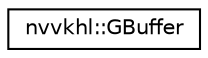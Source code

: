 digraph "Graphical Class Hierarchy"
{
 // LATEX_PDF_SIZE
  edge [fontname="Helvetica",fontsize="10",labelfontname="Helvetica",labelfontsize="10"];
  node [fontname="Helvetica",fontsize="10",shape=record];
  rankdir="LR";
  Node0 [label="nvvkhl::GBuffer",height=0.2,width=0.4,color="black", fillcolor="white", style="filled",URL="$classnvvkhl_1_1_g_buffer.html",tooltip=" "];
}

